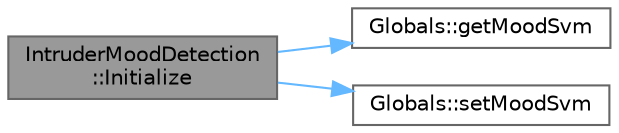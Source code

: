 digraph "IntruderMoodDetection::Initialize"
{
 // LATEX_PDF_SIZE
  bgcolor="transparent";
  edge [fontname=Helvetica,fontsize=10,labelfontname=Helvetica,labelfontsize=10];
  node [fontname=Helvetica,fontsize=10,shape=box,height=0.2,width=0.4];
  rankdir="LR";
  Node1 [label="IntruderMoodDetection\l::Initialize",height=0.2,width=0.4,color="gray40", fillcolor="grey60", style="filled", fontcolor="black",tooltip=" "];
  Node1 -> Node2 [color="steelblue1",style="solid"];
  Node2 [label="Globals::getMoodSvm",height=0.2,width=0.4,color="grey40", fillcolor="white", style="filled",URL="$class_globals.html#a6175ae15868ba84a14fd1cf1823d8dbd",tooltip=" "];
  Node1 -> Node3 [color="steelblue1",style="solid"];
  Node3 [label="Globals::setMoodSvm",height=0.2,width=0.4,color="grey40", fillcolor="white", style="filled",URL="$class_globals.html#a7e9e2b31d0484acc038684bd8aceff1a",tooltip=" "];
}

